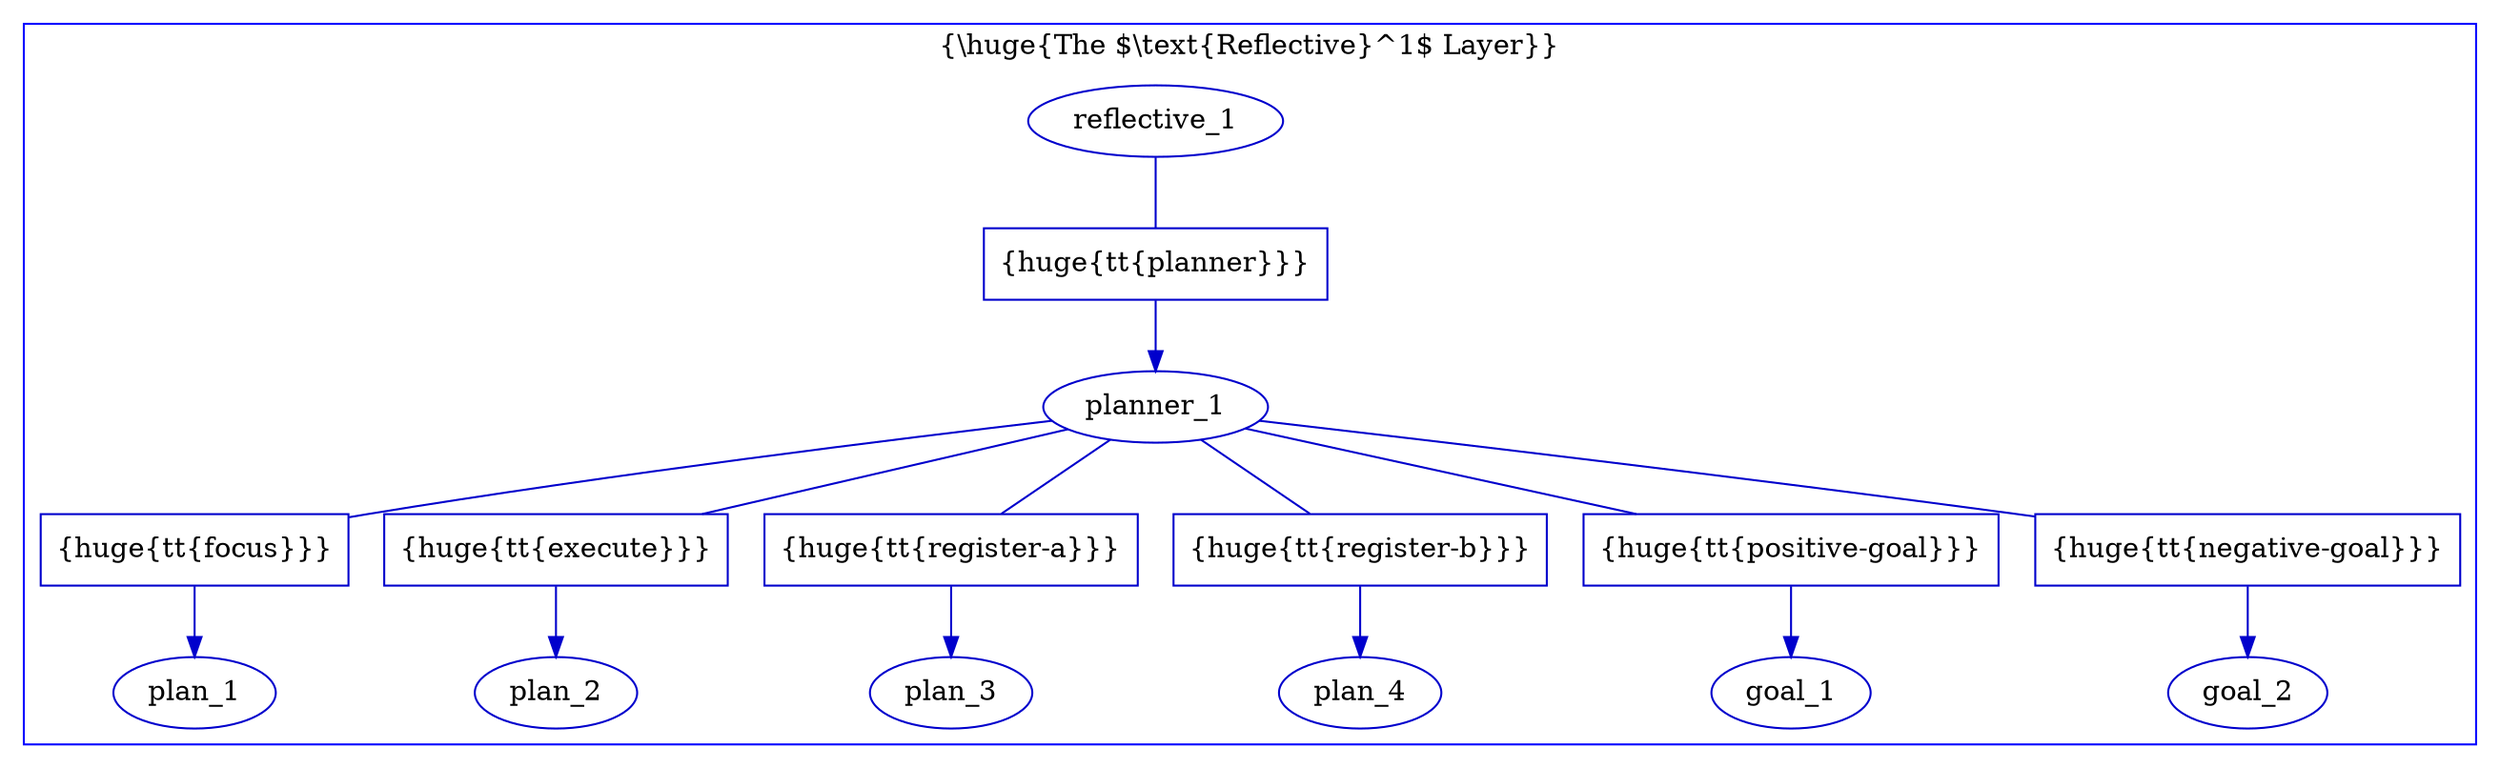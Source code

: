 digraph G {

  subgraph cluster_1 {
    label = "{\\huge{The $\\text{Reflective}^1$ Layer}}";
    color=blue
    
    // reflective
    node [fillcolor = white, color = "#0000CC", style = filled];
    edge [color = "#0000CC"];
    
    
    // goal_1

    goal_1 [texlbl = "{\huge{\tt{Goal}}}"];
    
    // goal_2

    goal_2 [texlbl = "{\huge{\tt{Goal}}}"];
    
    // plan_1

    plan_1 [texlbl = "{\huge{\tt{Plan}}}"];
    
    // plan_2

    plan_2 [texlbl = "{\huge{\tt{Plan}}}"];
    
    // plan_3

    plan_3 [texlbl = "{\huge{\tt{Plan}}}"];
    
    // plan_4

    plan_4 [texlbl = "{\huge{\tt{Plan}}}"];
    

    // planner_1

    planner_1 [texlbl = "{\huge{\tt{Planner}}}"];
    
    planner_1_focus_plan_1 [shape=box,label="{\huge{\tt{focus}}}"];
    planner_1 -> planner_1_focus_plan_1 [arrowhead=none];
    planner_1_focus_plan_1 -> plan_1 [style="-triangle 45"];
    
    planner_1_execute_plan_2 [shape=box,label="{\huge{\tt{execute}}}"];
    planner_1 -> planner_1_execute_plan_2 [arrowhead=none];
    planner_1_execute_plan_2 -> plan_2 [style="-triangle 45"];
    
    planner_1_register_a_plan_3 [shape=box,label="{\huge{\tt{register-a}}}"];
    planner_1 -> planner_1_register_a_plan_3 [arrowhead=none];
    planner_1_register_a_plan_3 -> plan_3 [style="-triangle 45"];
    
    planner_1_register_b_plan_4 [shape=box,label="{\huge{\tt{register-b}}}"];
    planner_1 -> planner_1_register_b_plan_4 [arrowhead=none];
    planner_1_register_b_plan_4 -> plan_4 [style="-triangle 45"];
    
    planner_1_positive_goal_goal_1 [shape=box,label="{\huge{\tt{positive-goal}}}"];
    planner_1 -> planner_1_positive_goal_goal_1 [arrowhead=none];
    planner_1_positive_goal_goal_1 -> goal_1 [style="-triangle 45"];
    
    planner_1_negative_goal_goal_2 [shape=box,label="{\huge{\tt{negative-goal}}}"];
    planner_1 -> planner_1_negative_goal_goal_2 [arrowhead=none];
    planner_1_negative_goal_goal_2 -> goal_2 [style="-triangle 45"];
    

    // reflective_1

    reflective_1 [texlbl = "{\huge{\tt{Reflective}}}"];
    
    reflective_1_planner_planner_1 [shape=box,label="{\huge{\tt{planner}}}"];
    reflective_1 -> reflective_1_planner_planner_1 [arrowhead=none];
    reflective_1_planner_planner_1 -> planner_1 [style="-triangle 45"];
    
  }
}
